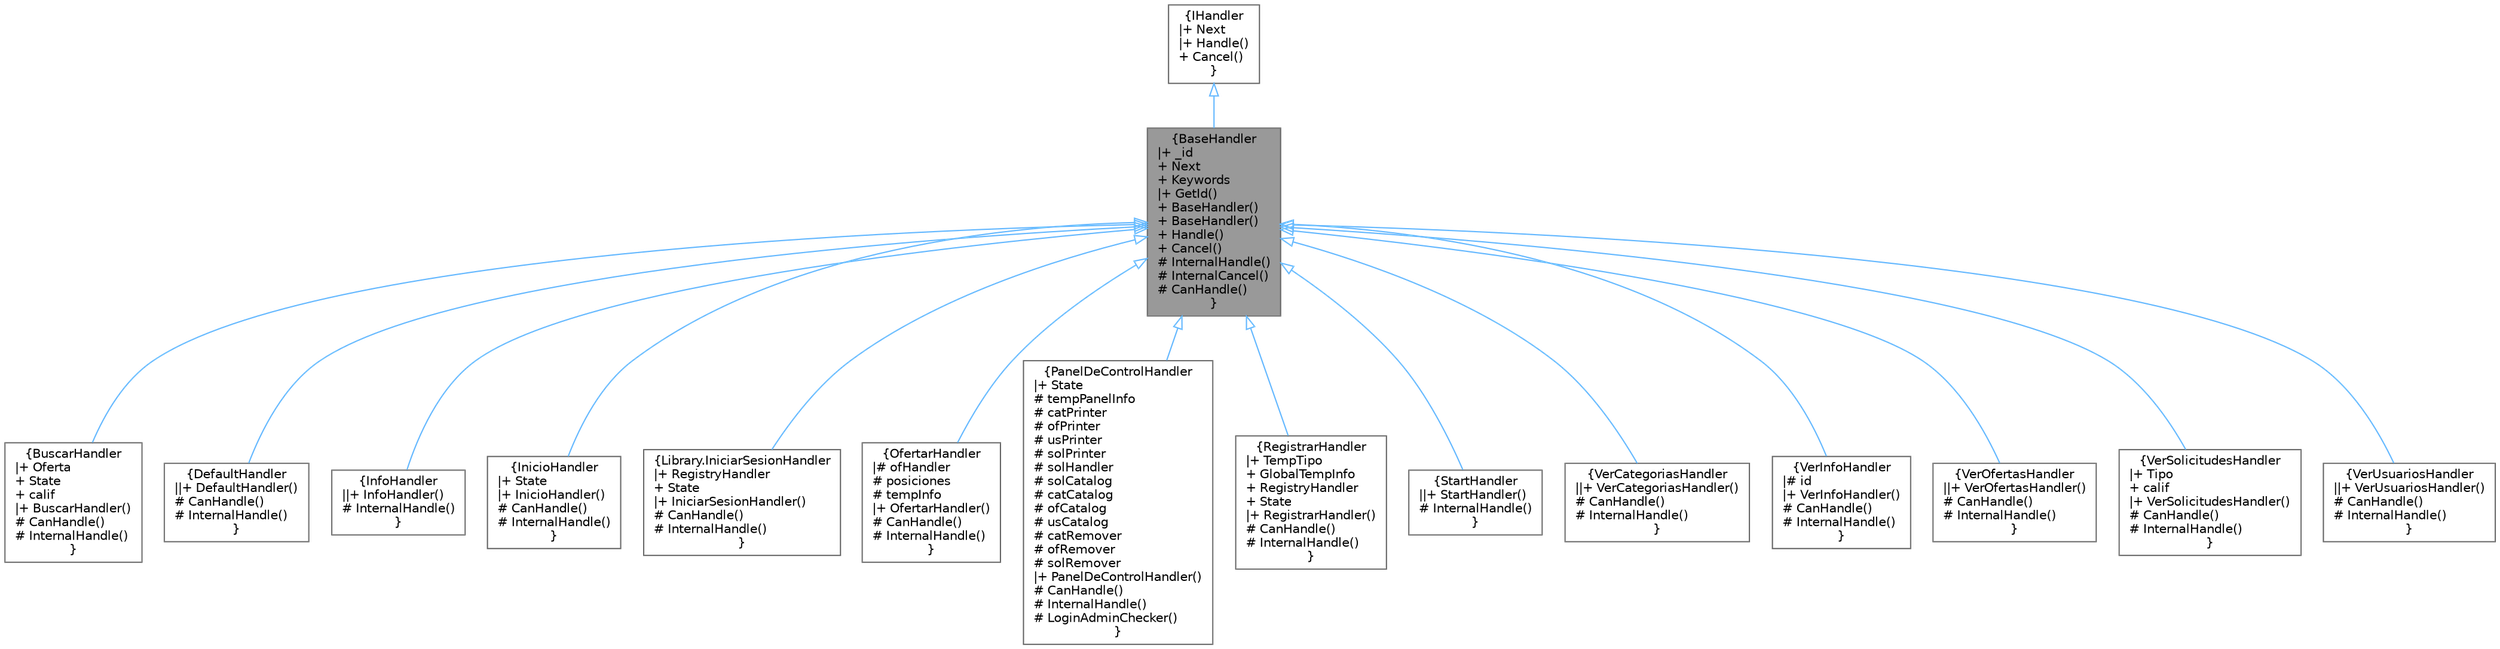 digraph "BaseHandler"
{
 // INTERACTIVE_SVG=YES
 // LATEX_PDF_SIZE
  bgcolor="transparent";
  edge [fontname=Helvetica,fontsize=10,labelfontname=Helvetica,labelfontsize=10];
  node [fontname=Helvetica,fontsize=10,shape=box,height=0.2,width=0.4];
  Node1 [label="{BaseHandler\n|+ _id\l+ Next\l+ Keywords\l|+ GetId()\l+ BaseHandler()\l+ BaseHandler()\l+ Handle()\l+ Cancel()\l# InternalHandle()\l# InternalCancel()\l# CanHandle()\l}",height=0.2,width=0.4,color="gray40", fillcolor="grey60", style="filled", fontcolor="black",tooltip="Clase base para implementar el patrón Chain of Responsibility. En ese patrón se pasa un mensaje a tra..."];
  Node2 -> Node1 [dir="back",color="steelblue1",style="solid",arrowtail="onormal"];
  Node2 [label="{IHandler\n|+ Next\l|+ Handle()\l+ Cancel()\l}",height=0.2,width=0.4,color="gray40", fillcolor="white", style="filled",URL="$interfaceIHandler.html",tooltip="Interfaz para implementar el patrón Chain of Responsibility. En ese patrón se pasa un mensaje a travé..."];
  Node1 -> Node3 [dir="back",color="steelblue1",style="solid",arrowtail="onormal"];
  Node3 [label="{BuscarHandler\n|+ Oferta\l+ State\l+ calif\l|+ BuscarHandler()\l# CanHandle()\l# InternalHandle()\l}",height=0.2,width=0.4,color="gray40", fillcolor="white", style="filled",URL="$classBuscarHandler.html",tooltip="Muestra una lista de OfertaDeServicio disponibles según su ID y el trabajo. El usuario puede seleccio..."];
  Node1 -> Node4 [dir="back",color="steelblue1",style="solid",arrowtail="onormal"];
  Node4 [label="{DefaultHandler\n||+ DefaultHandler()\l# CanHandle()\l# InternalHandle()\l}",height=0.2,width=0.4,color="gray40", fillcolor="white", style="filled",URL="$classDefaultHandler.html",tooltip="IHandler \"default\", procesa una respuesta a cualquier mensaje que no lo haga otro handler."];
  Node1 -> Node5 [dir="back",color="steelblue1",style="solid",arrowtail="onormal"];
  Node5 [label="{InfoHandler\n||+ InfoHandler()\l# InternalHandle()\l}",height=0.2,width=0.4,color="gray40", fillcolor="white", style="filled",URL="$classInfoHandler.html",tooltip="Un \"handler\" del patrón Chain of Responsibility que lee el comando \"info\"."];
  Node1 -> Node6 [dir="back",color="steelblue1",style="solid",arrowtail="onormal"];
  Node6 [label="{InicioHandler\n|+ State\l|+ InicioHandler()\l# CanHandle()\l# InternalHandle()\l}",height=0.2,width=0.4,color="gray40", fillcolor="white", style="filled",URL="$classInicioHandler.html",tooltip="Dependiendo del TipoDeUsuario del Usuario muestra distintas opciones. Para un Trabajador muestra Ofer..."];
  Node1 -> Node7 [dir="back",color="steelblue1",style="solid",arrowtail="onormal"];
  Node7 [label="{Library.IniciarSesionHandler\n|+ RegistryHandler\l+ State\l|+ IniciarSesionHandler()\l# CanHandle()\l# InternalHandle()\l}",height=0.2,width=0.4,color="gray40", fillcolor="white", style="filled",URL="$classLibrary_1_1IniciarSesionHandler.html",tooltip="Solicita al usuario su Nick y su Contraseña y si coinciden con la base de datos pasa a InicioHandler."];
  Node1 -> Node8 [dir="back",color="steelblue1",style="solid",arrowtail="onormal"];
  Node8 [label="{OfertarHandler\n|# ofHandler\l# posiciones\l# tempInfo\l|+ OfertarHandler()\l# CanHandle()\l# InternalHandle()\l}",height=0.2,width=0.4,color="gray40", fillcolor="white", style="filled",URL="$classOfertarHandler.html",tooltip="Permite a un Trabajador crear una oferta de servicio, mediante lo cual se le pedirá la categoría en l..."];
  Node1 -> Node9 [dir="back",color="steelblue1",style="solid",arrowtail="onormal"];
  Node9 [label="{PanelDeControlHandler\n|+ State\l# tempPanelInfo\l# catPrinter\l# ofPrinter\l# usPrinter\l# solPrinter\l# solHandler\l# solCatalog\l# catCatalog\l# ofCatalog\l# usCatalog\l# catRemover\l# ofRemover\l# solRemover\l|+ PanelDeControlHandler()\l# CanHandle()\l# InternalHandle()\l# LoginAdminChecker()\l}",height=0.2,width=0.4,color="gray40", fillcolor="white", style="filled",URL="$classPanelDeControlHandler.html",tooltip="Se fija si el Telegram ID de la persona corresponde a un administrador y le pide su contraseña de adm..."];
  Node1 -> Node10 [dir="back",color="steelblue1",style="solid",arrowtail="onormal"];
  Node10 [label="{RegistrarHandler\n|+ TempTipo\l+ GlobalTempInfo\l+ RegistryHandler\l+ State\l|+ RegistrarHandler()\l# CanHandle()\l# InternalHandle()\l}",height=0.2,width=0.4,color="gray40", fillcolor="white", style="filled",URL="$classRegistrarHandler.html",tooltip="Handler para manejar el ingreso de datos del Usuario."];
  Node1 -> Node11 [dir="back",color="steelblue1",style="solid",arrowtail="onormal"];
  Node11 [label="{StartHandler\n||+ StartHandler()\l# InternalHandle()\l}",height=0.2,width=0.4,color="gray40", fillcolor="white", style="filled",URL="$classStartHandler.html",tooltip="Un \"handler\" del patrón Chain of Responsibility que lee la palabra \"start\", o el comando /start,..."];
  Node1 -> Node12 [dir="back",color="steelblue1",style="solid",arrowtail="onormal"];
  Node12 [label="{VerCategoriasHandler\n||+ VerCategoriasHandler()\l# CanHandle()\l# InternalHandle()\l}",height=0.2,width=0.4,color="gray40", fillcolor="white", style="filled",URL="$classVerCategoriasHandler.html",tooltip="IHandler del patrón Chain of Responsibility que implementa lee la palabra categoria/s y muestra al us..."];
  Node1 -> Node13 [dir="back",color="steelblue1",style="solid",arrowtail="onormal"];
  Node13 [label="{VerInfoHandler\n|# id\l|+ VerInfoHandler()\l# CanHandle()\l# InternalHandle()\l}",height=0.2,width=0.4,color="gray40", fillcolor="white", style="filled",URL="$classVerInfoHandler.html",tooltip="Muestra toda la información correspondiente al Usuario que tiene la sesión iniciada,..."];
  Node1 -> Node14 [dir="back",color="steelblue1",style="solid",arrowtail="onormal"];
  Node14 [label="{VerOfertasHandler\n||+ VerOfertasHandler()\l# CanHandle()\l# InternalHandle()\l}",height=0.2,width=0.4,color="gray40", fillcolor="white", style="filled",URL="$classVerOfertasHandler.html",tooltip="Presenta al trabajador cada OfertaDeServicio vigente ligada al mismo y le permite calificar al Emplea..."];
  Node1 -> Node15 [dir="back",color="steelblue1",style="solid",arrowtail="onormal"];
  Node15 [label="{VerSolicitudesHandler\n|+ Tipo\l+ calif\l|+ VerSolicitudesHandler()\l# CanHandle()\l# InternalHandle()\l}",height=0.2,width=0.4,color="gray40", fillcolor="white", style="filled",URL="$classVerSolicitudesHandler.html",tooltip="Muestra cada Solicitud no-finalizada que esté ligada al Empleador que tenga la sesión iniciada y le p..."];
  Node1 -> Node16 [dir="back",color="steelblue1",style="solid",arrowtail="onormal"];
  Node16 [label="{VerUsuariosHandler\n||+ VerUsuariosHandler()\l# CanHandle()\l# InternalHandle()\l}",height=0.2,width=0.4,color="gray40", fillcolor="white", style="filled",URL="$classVerUsuariosHandler.html",tooltip="Muestra al administrador una lista de cada Usuario registrado y le da la opción de dar de baja a algu..."];
}
